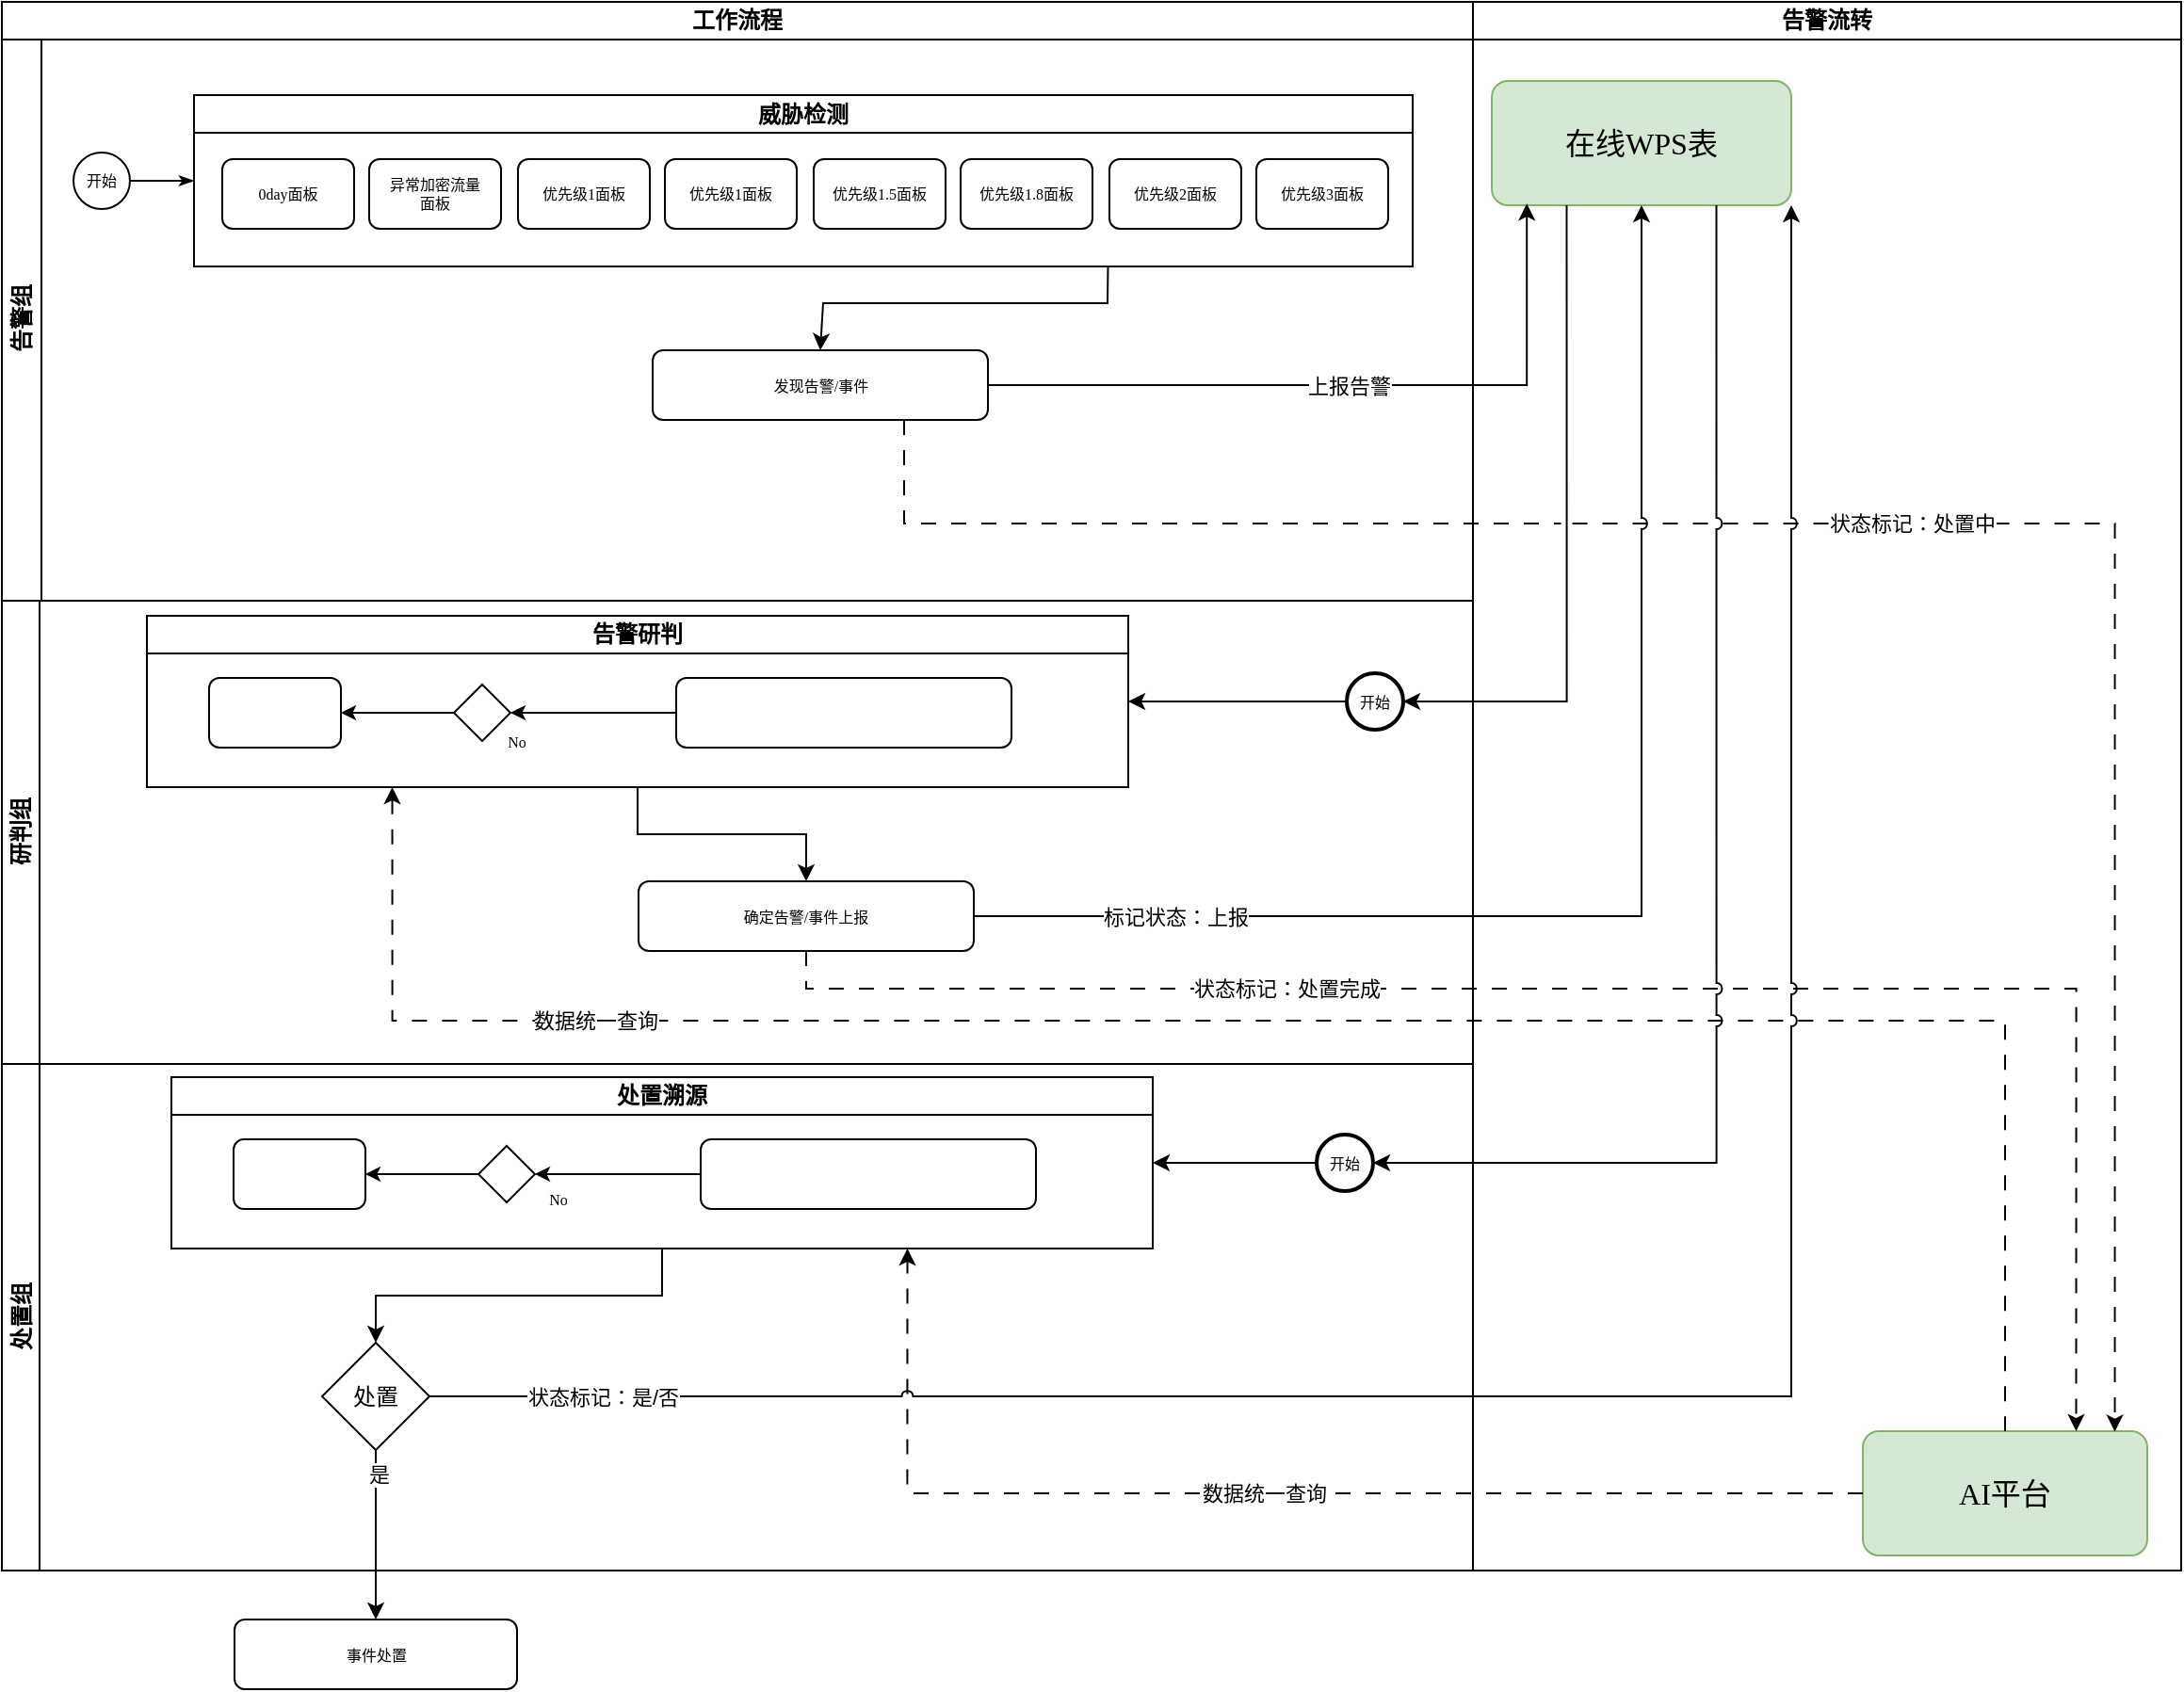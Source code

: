 <mxfile version="28.1.0">
  <diagram name="第 1 页" id="od3_4CFb0FXrZowHQ2j-">
    <mxGraphModel dx="-302" dy="121" grid="0" gridSize="10" guides="1" tooltips="1" connect="1" arrows="1" fold="1" page="0" pageScale="1" pageWidth="827" pageHeight="1169" math="1" shadow="0">
      <root>
        <mxCell id="0" />
        <mxCell id="1" parent="0" />
        <mxCell id="OmSPqTP4PVTNuQ_WRpXy-68" value="&lt;font&gt;工作流程&lt;/font&gt;" style="swimlane;childLayout=stackLayout;horizontal=1;startSize=20;horizontalStack=0;rounded=0;shadow=0;labelBackgroundColor=none;strokeWidth=1;fontFamily=Verdana;fontSize=12;align=center;movable=1;resizable=1;rotatable=1;deletable=1;editable=1;locked=0;connectable=1;textDirection=ltr;spacing=2;html=1;whiteSpace=wrap;" parent="1" vertex="1">
          <mxGeometry x="1289" y="631" width="781" height="833" as="geometry">
            <mxRectangle x="1289" y="631" width="54" height="22" as="alternateBounds" />
          </mxGeometry>
        </mxCell>
        <mxCell id="OmSPqTP4PVTNuQ_WRpXy-69" value="告警组" style="swimlane;html=1;startSize=21;horizontal=0;movable=1;resizable=1;rotatable=1;deletable=1;editable=1;locked=0;connectable=1;" parent="OmSPqTP4PVTNuQ_WRpXy-68" vertex="1">
          <mxGeometry y="20" width="781" height="298" as="geometry">
            <mxRectangle y="20" width="680" height="26" as="alternateBounds" />
          </mxGeometry>
        </mxCell>
        <mxCell id="OmSPqTP4PVTNuQ_WRpXy-70" style="edgeStyle=orthogonalEdgeStyle;rounded=0;html=1;labelBackgroundColor=none;startArrow=none;startFill=0;startSize=5;endArrow=classicThin;endFill=1;endSize=5;jettySize=auto;orthogonalLoop=1;strokeWidth=1;fontFamily=Verdana;fontSize=8;movable=1;resizable=1;rotatable=1;deletable=1;editable=1;locked=0;connectable=1;entryX=0;entryY=0.5;entryDx=0;entryDy=0;" parent="OmSPqTP4PVTNuQ_WRpXy-69" source="OmSPqTP4PVTNuQ_WRpXy-71" target="OmSPqTP4PVTNuQ_WRpXy-118" edge="1">
          <mxGeometry relative="1" as="geometry">
            <mxPoint x="105" y="73" as="targetPoint" />
          </mxGeometry>
        </mxCell>
        <mxCell id="OmSPqTP4PVTNuQ_WRpXy-71" value="开始" style="ellipse;whiteSpace=wrap;html=1;rounded=0;shadow=0;labelBackgroundColor=none;strokeWidth=1;fontFamily=Verdana;fontSize=8;align=center;movable=1;resizable=1;rotatable=1;deletable=1;editable=1;locked=0;connectable=1;" parent="OmSPqTP4PVTNuQ_WRpXy-69" vertex="1">
          <mxGeometry x="38" y="60" width="30" height="30" as="geometry" />
        </mxCell>
        <mxCell id="OmSPqTP4PVTNuQ_WRpXy-118" value="&lt;b style=&quot;font-family: Verdana;&quot;&gt;威胁检测&lt;/b&gt;" style="swimlane;whiteSpace=wrap;html=1;startSize=20;" parent="OmSPqTP4PVTNuQ_WRpXy-69" vertex="1">
          <mxGeometry x="102" y="29.5" width="647" height="91" as="geometry" />
        </mxCell>
        <mxCell id="OmSPqTP4PVTNuQ_WRpXy-119" value="" style="group" parent="OmSPqTP4PVTNuQ_WRpXy-118" vertex="1" connectable="0">
          <mxGeometry x="15" y="34" width="619" height="37" as="geometry" />
        </mxCell>
        <mxCell id="OmSPqTP4PVTNuQ_WRpXy-109" value="优先级3面板" style="rounded=1;whiteSpace=wrap;html=1;shadow=0;labelBackgroundColor=none;strokeWidth=1;fontFamily=Verdana;fontSize=8;align=center;movable=1;resizable=1;rotatable=1;deletable=1;editable=1;locked=0;connectable=1;" parent="OmSPqTP4PVTNuQ_WRpXy-119" vertex="1">
          <mxGeometry x="549" width="70" height="37" as="geometry" />
        </mxCell>
        <mxCell id="OmSPqTP4PVTNuQ_WRpXy-108" value="优先级2面板" style="rounded=1;whiteSpace=wrap;html=1;shadow=0;labelBackgroundColor=none;strokeWidth=1;fontFamily=Verdana;fontSize=8;align=center;movable=1;resizable=1;rotatable=1;deletable=1;editable=1;locked=0;connectable=1;" parent="OmSPqTP4PVTNuQ_WRpXy-119" vertex="1">
          <mxGeometry x="471" width="70" height="37" as="geometry" />
        </mxCell>
        <mxCell id="OmSPqTP4PVTNuQ_WRpXy-107" value="优先级1.8面板" style="rounded=1;whiteSpace=wrap;html=1;shadow=0;labelBackgroundColor=none;strokeWidth=1;fontFamily=Verdana;fontSize=8;align=center;movable=1;resizable=1;rotatable=1;deletable=1;editable=1;locked=0;connectable=1;" parent="OmSPqTP4PVTNuQ_WRpXy-119" vertex="1">
          <mxGeometry x="392" width="70" height="37" as="geometry" />
        </mxCell>
        <mxCell id="OmSPqTP4PVTNuQ_WRpXy-106" value="优先级1.5面板" style="rounded=1;whiteSpace=wrap;html=1;shadow=0;labelBackgroundColor=none;strokeWidth=1;fontFamily=Verdana;fontSize=8;align=center;movable=1;resizable=1;rotatable=1;deletable=1;editable=1;locked=0;connectable=1;" parent="OmSPqTP4PVTNuQ_WRpXy-119" vertex="1">
          <mxGeometry x="314" width="70" height="37" as="geometry" />
        </mxCell>
        <mxCell id="OmSPqTP4PVTNuQ_WRpXy-105" value="优先级1面板" style="rounded=1;whiteSpace=wrap;html=1;shadow=0;labelBackgroundColor=none;strokeWidth=1;fontFamily=Verdana;fontSize=8;align=center;movable=1;resizable=1;rotatable=1;deletable=1;editable=1;locked=0;connectable=1;" parent="OmSPqTP4PVTNuQ_WRpXy-119" vertex="1">
          <mxGeometry x="235" width="70" height="37" as="geometry" />
        </mxCell>
        <mxCell id="OmSPqTP4PVTNuQ_WRpXy-103" value="优先级1面板" style="rounded=1;whiteSpace=wrap;html=1;shadow=0;labelBackgroundColor=none;strokeWidth=1;fontFamily=Verdana;fontSize=8;align=center;movable=1;resizable=1;rotatable=1;deletable=1;editable=1;locked=0;connectable=1;" parent="OmSPqTP4PVTNuQ_WRpXy-119" vertex="1">
          <mxGeometry x="157" width="70" height="37" as="geometry" />
        </mxCell>
        <mxCell id="OmSPqTP4PVTNuQ_WRpXy-102" value="异常加密流量&lt;div&gt;面板&lt;/div&gt;" style="rounded=1;whiteSpace=wrap;html=1;shadow=0;labelBackgroundColor=none;strokeWidth=1;fontFamily=Verdana;fontSize=8;align=center;movable=1;resizable=1;rotatable=1;deletable=1;editable=1;locked=0;connectable=1;" parent="OmSPqTP4PVTNuQ_WRpXy-119" vertex="1">
          <mxGeometry x="78" width="70" height="37" as="geometry" />
        </mxCell>
        <mxCell id="OmSPqTP4PVTNuQ_WRpXy-101" value="0day面板" style="rounded=1;whiteSpace=wrap;html=1;shadow=0;labelBackgroundColor=none;strokeWidth=1;fontFamily=Verdana;fontSize=8;align=center;movable=1;resizable=1;rotatable=1;deletable=1;editable=1;locked=0;connectable=1;" parent="OmSPqTP4PVTNuQ_WRpXy-119" vertex="1">
          <mxGeometry width="70" height="37" as="geometry" />
        </mxCell>
        <mxCell id="OmSPqTP4PVTNuQ_WRpXy-122" value="发现告警/事件" style="rounded=1;whiteSpace=wrap;html=1;shadow=0;labelBackgroundColor=none;strokeWidth=1;fontFamily=Verdana;fontSize=8;align=center;movable=1;resizable=1;rotatable=1;deletable=1;editable=1;locked=0;connectable=1;" parent="OmSPqTP4PVTNuQ_WRpXy-69" vertex="1">
          <mxGeometry x="345.5" y="165" width="178" height="37" as="geometry" />
        </mxCell>
        <mxCell id="OmSPqTP4PVTNuQ_WRpXy-123" value="" style="edgeStyle=none;orthogonalLoop=1;jettySize=auto;html=1;rounded=0;entryX=0.5;entryY=0;entryDx=0;entryDy=0;exitX=0.75;exitY=1;exitDx=0;exitDy=0;" parent="OmSPqTP4PVTNuQ_WRpXy-69" source="OmSPqTP4PVTNuQ_WRpXy-118" target="OmSPqTP4PVTNuQ_WRpXy-122" edge="1">
          <mxGeometry width="80" relative="1" as="geometry">
            <mxPoint x="596" y="117" as="sourcePoint" />
            <mxPoint x="522.818" y="221.909" as="targetPoint" />
            <Array as="points">
              <mxPoint x="587" y="140" />
              <mxPoint x="436" y="140" />
            </Array>
          </mxGeometry>
        </mxCell>
        <mxCell id="OmSPqTP4PVTNuQ_WRpXy-81" value="研判组" style="swimlane;html=1;startSize=20;horizontal=0;movable=1;resizable=1;rotatable=1;deletable=1;editable=1;locked=0;connectable=1;" parent="OmSPqTP4PVTNuQ_WRpXy-68" vertex="1">
          <mxGeometry y="318" width="781" height="246" as="geometry" />
        </mxCell>
        <mxCell id="OmSPqTP4PVTNuQ_WRpXy-144" style="edgeStyle=orthogonalEdgeStyle;rounded=0;orthogonalLoop=1;jettySize=auto;html=1;entryX=1;entryY=0.5;entryDx=0;entryDy=0;" parent="OmSPqTP4PVTNuQ_WRpXy-81" source="OmSPqTP4PVTNuQ_WRpXy-75" target="OmSPqTP4PVTNuQ_WRpXy-129" edge="1">
          <mxGeometry relative="1" as="geometry" />
        </mxCell>
        <mxCell id="OmSPqTP4PVTNuQ_WRpXy-75" value="开始" style="ellipse;whiteSpace=wrap;html=1;rounded=0;shadow=0;labelBackgroundColor=none;strokeWidth=2;fontFamily=Verdana;fontSize=8;align=center;movable=1;resizable=1;rotatable=1;deletable=1;editable=1;locked=0;connectable=1;" parent="OmSPqTP4PVTNuQ_WRpXy-81" vertex="1">
          <mxGeometry x="714" y="38.5" width="30" height="30" as="geometry" />
        </mxCell>
        <mxCell id="OmSPqTP4PVTNuQ_WRpXy-146" style="edgeStyle=orthogonalEdgeStyle;rounded=0;orthogonalLoop=1;jettySize=auto;html=1;entryX=0.5;entryY=0;entryDx=0;entryDy=0;" parent="OmSPqTP4PVTNuQ_WRpXy-81" source="OmSPqTP4PVTNuQ_WRpXy-129" target="OmSPqTP4PVTNuQ_WRpXy-145" edge="1">
          <mxGeometry relative="1" as="geometry" />
        </mxCell>
        <mxCell id="OmSPqTP4PVTNuQ_WRpXy-129" value="&lt;font face=&quot;Verdana&quot;&gt;告警研判&lt;/font&gt;" style="swimlane;whiteSpace=wrap;html=1;startSize=20;" parent="OmSPqTP4PVTNuQ_WRpXy-81" vertex="1">
          <mxGeometry x="77" y="8" width="521" height="91" as="geometry" />
        </mxCell>
        <mxCell id="OmSPqTP4PVTNuQ_WRpXy-139" style="edgeStyle=orthogonalEdgeStyle;rounded=0;html=1;labelBackgroundColor=none;startArrow=classic;startFill=1;startSize=5;endArrow=none;endFill=0;endSize=5;jettySize=auto;orthogonalLoop=1;strokeWidth=1;fontFamily=Verdana;fontSize=8;movable=1;resizable=1;rotatable=1;deletable=1;editable=1;locked=0;connectable=1;" parent="OmSPqTP4PVTNuQ_WRpXy-129" source="OmSPqTP4PVTNuQ_WRpXy-140" target="OmSPqTP4PVTNuQ_WRpXy-141" edge="1">
          <mxGeometry relative="1" as="geometry" />
        </mxCell>
        <mxCell id="OmSPqTP4PVTNuQ_WRpXy-140" value="" style="rounded=1;whiteSpace=wrap;html=1;shadow=0;labelBackgroundColor=none;strokeWidth=1;fontFamily=Verdana;fontSize=8;align=center;movable=1;resizable=1;rotatable=1;deletable=1;editable=1;locked=0;connectable=1;" parent="OmSPqTP4PVTNuQ_WRpXy-129" vertex="1">
          <mxGeometry x="33" y="33" width="70" height="37" as="geometry" />
        </mxCell>
        <mxCell id="OmSPqTP4PVTNuQ_WRpXy-141" value="" style="strokeWidth=1;html=1;shape=mxgraph.flowchart.decision;whiteSpace=wrap;rounded=1;shadow=0;labelBackgroundColor=none;fontFamily=Verdana;fontSize=8;align=center;movable=1;resizable=1;rotatable=1;deletable=1;editable=1;locked=0;connectable=1;" parent="OmSPqTP4PVTNuQ_WRpXy-129" vertex="1">
          <mxGeometry x="163" y="36.5" width="30" height="30" as="geometry" />
        </mxCell>
        <mxCell id="OmSPqTP4PVTNuQ_WRpXy-142" value="" style="rounded=1;whiteSpace=wrap;html=1;shadow=0;labelBackgroundColor=none;strokeWidth=1;fontFamily=Verdana;fontSize=8;align=center;movable=1;resizable=1;rotatable=1;deletable=1;editable=1;locked=0;connectable=1;" parent="OmSPqTP4PVTNuQ_WRpXy-129" vertex="1">
          <mxGeometry x="281" y="33" width="178" height="37" as="geometry" />
        </mxCell>
        <mxCell id="OmSPqTP4PVTNuQ_WRpXy-143" value="No" style="edgeStyle=orthogonalEdgeStyle;rounded=0;html=1;labelBackgroundColor=none;startArrow=classic;startFill=1;startSize=5;endArrow=none;endFill=0;endSize=5;jettySize=auto;orthogonalLoop=1;strokeWidth=1;fontFamily=Verdana;fontSize=8;movable=1;resizable=1;rotatable=1;deletable=1;editable=1;locked=0;connectable=1;" parent="OmSPqTP4PVTNuQ_WRpXy-129" source="OmSPqTP4PVTNuQ_WRpXy-141" target="OmSPqTP4PVTNuQ_WRpXy-142" edge="1">
          <mxGeometry x="-0.936" y="-15" relative="1" as="geometry">
            <mxPoint as="offset" />
          </mxGeometry>
        </mxCell>
        <mxCell id="OmSPqTP4PVTNuQ_WRpXy-145" value="确定告警/事件上报" style="rounded=1;whiteSpace=wrap;html=1;shadow=0;labelBackgroundColor=none;strokeWidth=1;fontFamily=Verdana;fontSize=8;align=center;movable=1;resizable=1;rotatable=1;deletable=1;editable=1;locked=0;connectable=1;" parent="OmSPqTP4PVTNuQ_WRpXy-81" vertex="1">
          <mxGeometry x="338" y="149" width="178" height="37" as="geometry" />
        </mxCell>
        <mxCell id="OmSPqTP4PVTNuQ_WRpXy-85" value="处置组" style="swimlane;html=1;startSize=20;horizontal=0;movable=1;resizable=1;rotatable=1;deletable=1;editable=1;locked=0;connectable=1;" parent="OmSPqTP4PVTNuQ_WRpXy-68" vertex="1">
          <mxGeometry y="564" width="781" height="269" as="geometry" />
        </mxCell>
        <mxCell id="OmSPqTP4PVTNuQ_WRpXy-148" value="开始" style="ellipse;whiteSpace=wrap;html=1;rounded=0;shadow=0;labelBackgroundColor=none;strokeWidth=2;fontFamily=Verdana;fontSize=8;align=center;movable=1;resizable=1;rotatable=1;deletable=1;editable=1;locked=0;connectable=1;" parent="OmSPqTP4PVTNuQ_WRpXy-85" vertex="1">
          <mxGeometry x="698" y="37.5" width="30" height="30" as="geometry" />
        </mxCell>
        <mxCell id="OmSPqTP4PVTNuQ_WRpXy-164" style="edgeStyle=orthogonalEdgeStyle;rounded=0;orthogonalLoop=1;jettySize=auto;html=1;entryX=0.5;entryY=0;entryDx=0;entryDy=0;" parent="OmSPqTP4PVTNuQ_WRpXy-85" source="OmSPqTP4PVTNuQ_WRpXy-153" target="OmSPqTP4PVTNuQ_WRpXy-161" edge="1">
          <mxGeometry relative="1" as="geometry" />
        </mxCell>
        <mxCell id="OmSPqTP4PVTNuQ_WRpXy-153" value="&lt;font face=&quot;Verdana&quot;&gt;处置溯源&lt;/font&gt;" style="swimlane;whiteSpace=wrap;html=1;startSize=20;" parent="OmSPqTP4PVTNuQ_WRpXy-85" vertex="1">
          <mxGeometry x="90" y="7" width="521" height="91" as="geometry" />
        </mxCell>
        <mxCell id="OmSPqTP4PVTNuQ_WRpXy-154" style="edgeStyle=orthogonalEdgeStyle;rounded=0;html=1;labelBackgroundColor=none;startArrow=classic;startFill=1;startSize=5;endArrow=none;endFill=0;endSize=5;jettySize=auto;orthogonalLoop=1;strokeWidth=1;fontFamily=Verdana;fontSize=8;movable=1;resizable=1;rotatable=1;deletable=1;editable=1;locked=0;connectable=1;" parent="OmSPqTP4PVTNuQ_WRpXy-153" source="OmSPqTP4PVTNuQ_WRpXy-155" target="OmSPqTP4PVTNuQ_WRpXy-156" edge="1">
          <mxGeometry relative="1" as="geometry" />
        </mxCell>
        <mxCell id="OmSPqTP4PVTNuQ_WRpXy-155" value="" style="rounded=1;whiteSpace=wrap;html=1;shadow=0;labelBackgroundColor=none;strokeWidth=1;fontFamily=Verdana;fontSize=8;align=center;movable=1;resizable=1;rotatable=1;deletable=1;editable=1;locked=0;connectable=1;" parent="OmSPqTP4PVTNuQ_WRpXy-153" vertex="1">
          <mxGeometry x="33" y="33" width="70" height="37" as="geometry" />
        </mxCell>
        <mxCell id="OmSPqTP4PVTNuQ_WRpXy-156" value="" style="strokeWidth=1;html=1;shape=mxgraph.flowchart.decision;whiteSpace=wrap;rounded=1;shadow=0;labelBackgroundColor=none;fontFamily=Verdana;fontSize=8;align=center;movable=1;resizable=1;rotatable=1;deletable=1;editable=1;locked=0;connectable=1;" parent="OmSPqTP4PVTNuQ_WRpXy-153" vertex="1">
          <mxGeometry x="163" y="36.5" width="30" height="30" as="geometry" />
        </mxCell>
        <mxCell id="OmSPqTP4PVTNuQ_WRpXy-157" value="" style="rounded=1;whiteSpace=wrap;html=1;shadow=0;labelBackgroundColor=none;strokeWidth=1;fontFamily=Verdana;fontSize=8;align=center;movable=1;resizable=1;rotatable=1;deletable=1;editable=1;locked=0;connectable=1;" parent="OmSPqTP4PVTNuQ_WRpXy-153" vertex="1">
          <mxGeometry x="281" y="33" width="178" height="37" as="geometry" />
        </mxCell>
        <mxCell id="OmSPqTP4PVTNuQ_WRpXy-158" value="No" style="edgeStyle=orthogonalEdgeStyle;rounded=0;html=1;labelBackgroundColor=none;startArrow=classic;startFill=1;startSize=5;endArrow=none;endFill=0;endSize=5;jettySize=auto;orthogonalLoop=1;strokeWidth=1;fontFamily=Verdana;fontSize=8;movable=1;resizable=1;rotatable=1;deletable=1;editable=1;locked=0;connectable=1;" parent="OmSPqTP4PVTNuQ_WRpXy-153" source="OmSPqTP4PVTNuQ_WRpXy-156" target="OmSPqTP4PVTNuQ_WRpXy-157" edge="1">
          <mxGeometry x="-0.727" y="-12" relative="1" as="geometry">
            <mxPoint y="1" as="offset" />
          </mxGeometry>
        </mxCell>
        <mxCell id="OmSPqTP4PVTNuQ_WRpXy-151" style="edgeStyle=orthogonalEdgeStyle;rounded=0;orthogonalLoop=1;jettySize=auto;html=1;entryX=1;entryY=0.5;entryDx=0;entryDy=0;" parent="OmSPqTP4PVTNuQ_WRpXy-85" source="OmSPqTP4PVTNuQ_WRpXy-148" target="OmSPqTP4PVTNuQ_WRpXy-153" edge="1">
          <mxGeometry relative="1" as="geometry" />
        </mxCell>
        <mxCell id="OmSPqTP4PVTNuQ_WRpXy-161" value="处置" style="rhombus;whiteSpace=wrap;html=1;" parent="OmSPqTP4PVTNuQ_WRpXy-85" vertex="1">
          <mxGeometry x="170" y="148" width="57" height="57" as="geometry" />
        </mxCell>
        <mxCell id="OmSPqTP4PVTNuQ_WRpXy-124" value="告警流转" style="swimlane;whiteSpace=wrap;html=1;startSize=20;" parent="1" vertex="1">
          <mxGeometry x="2070" y="631" width="376" height="833" as="geometry" />
        </mxCell>
        <mxCell id="OmSPqTP4PVTNuQ_WRpXy-77" value="&lt;font&gt;在线WPS表&lt;/font&gt;" style="rounded=1;whiteSpace=wrap;html=1;shadow=0;labelBackgroundColor=none;strokeWidth=1;fontFamily=Verdana;fontSize=16;align=center;movable=1;resizable=1;rotatable=1;deletable=1;editable=1;locked=0;connectable=1;arcSize=13;spacing=2;horizontal=1;fillColor=#d5e8d4;strokeColor=#82b366;" parent="OmSPqTP4PVTNuQ_WRpXy-124" vertex="1">
          <mxGeometry x="10" y="42" width="159" height="66" as="geometry" />
        </mxCell>
        <mxCell id="OmSPqTP4PVTNuQ_WRpXy-127" value="AI平台" style="rounded=1;whiteSpace=wrap;html=1;shadow=0;labelBackgroundColor=none;strokeWidth=1;fontFamily=Verdana;fontSize=16;align=center;movable=1;resizable=1;rotatable=1;deletable=1;editable=1;locked=0;connectable=1;arcSize=13;spacing=2;horizontal=1;fillColor=#d5e8d4;strokeColor=#82b366;" parent="OmSPqTP4PVTNuQ_WRpXy-124" vertex="1">
          <mxGeometry x="207" y="759" width="151" height="66" as="geometry" />
        </mxCell>
        <mxCell id="OmSPqTP4PVTNuQ_WRpXy-125" value="上报告警" style="edgeStyle=orthogonalEdgeStyle;rounded=0;orthogonalLoop=1;jettySize=auto;html=1;entryX=0.117;entryY=0.986;entryDx=0;entryDy=0;entryPerimeter=0;" parent="1" source="OmSPqTP4PVTNuQ_WRpXy-122" target="OmSPqTP4PVTNuQ_WRpXy-77" edge="1">
          <mxGeometry relative="1" as="geometry">
            <mxPoint x="2122" y="881" as="targetPoint" />
          </mxGeometry>
        </mxCell>
        <mxCell id="OmSPqTP4PVTNuQ_WRpXy-126" style="edgeStyle=orthogonalEdgeStyle;rounded=0;orthogonalLoop=1;jettySize=auto;html=1;endArrow=none;endFill=0;startArrow=classic;startFill=1;entryX=0.25;entryY=1;entryDx=0;entryDy=0;jumpStyle=arc;" parent="1" source="OmSPqTP4PVTNuQ_WRpXy-75" target="OmSPqTP4PVTNuQ_WRpXy-77" edge="1">
          <mxGeometry relative="1" as="geometry">
            <mxPoint x="2193" y="740" as="targetPoint" />
          </mxGeometry>
        </mxCell>
        <mxCell id="OmSPqTP4PVTNuQ_WRpXy-128" value="状态标记：处置中" style="edgeStyle=orthogonalEdgeStyle;rounded=0;orthogonalLoop=1;jettySize=auto;html=1;exitX=0.75;exitY=1;exitDx=0;exitDy=0;dashed=1;dashPattern=8 8;entryX=0.886;entryY=0.004;entryDx=0;entryDy=0;entryPerimeter=0;jumpStyle=gap;" parent="1" source="OmSPqTP4PVTNuQ_WRpXy-122" target="OmSPqTP4PVTNuQ_WRpXy-127" edge="1">
          <mxGeometry relative="1" as="geometry">
            <Array as="points">
              <mxPoint x="1768" y="908" />
              <mxPoint x="2411" y="908" />
            </Array>
            <mxPoint x="2432" y="1272" as="targetPoint" />
          </mxGeometry>
        </mxCell>
        <mxCell id="OmSPqTP4PVTNuQ_WRpXy-147" value="标记状态：上报" style="edgeStyle=orthogonalEdgeStyle;rounded=0;orthogonalLoop=1;jettySize=auto;html=1;entryX=0.5;entryY=1;entryDx=0;entryDy=0;jumpStyle=arc;" parent="1" source="OmSPqTP4PVTNuQ_WRpXy-145" target="OmSPqTP4PVTNuQ_WRpXy-77" edge="1">
          <mxGeometry x="-0.708" relative="1" as="geometry">
            <mxPoint as="offset" />
          </mxGeometry>
        </mxCell>
        <mxCell id="OmSPqTP4PVTNuQ_WRpXy-152" value="数据统一查询" style="edgeStyle=orthogonalEdgeStyle;rounded=0;orthogonalLoop=1;jettySize=auto;html=1;entryX=0.5;entryY=0;entryDx=0;entryDy=0;dashed=1;dashPattern=8 8;exitX=0.25;exitY=1;exitDx=0;exitDy=0;endArrow=none;endFill=0;startArrow=classic;startFill=1;jumpStyle=arc;" parent="1" source="OmSPqTP4PVTNuQ_WRpXy-129" target="OmSPqTP4PVTNuQ_WRpXy-127" edge="1">
          <mxGeometry x="-0.614" relative="1" as="geometry">
            <mxPoint x="1490" y="1043" as="sourcePoint" />
            <Array as="points">
              <mxPoint x="1496" y="1172" />
              <mxPoint x="2353" y="1172" />
            </Array>
            <mxPoint as="offset" />
          </mxGeometry>
        </mxCell>
        <mxCell id="OmSPqTP4PVTNuQ_WRpXy-159" value="状态标记：处置完成" style="edgeStyle=orthogonalEdgeStyle;rounded=0;orthogonalLoop=1;jettySize=auto;html=1;entryX=0.75;entryY=0;entryDx=0;entryDy=0;exitX=0.5;exitY=1;exitDx=0;exitDy=0;dashed=1;dashPattern=8 8;jumpStyle=arc;" parent="1" source="OmSPqTP4PVTNuQ_WRpXy-145" target="OmSPqTP4PVTNuQ_WRpXy-127" edge="1">
          <mxGeometry x="-0.406" relative="1" as="geometry">
            <Array as="points">
              <mxPoint x="1716" y="1155" />
              <mxPoint x="2390" y="1155" />
            </Array>
            <mxPoint x="-1" as="offset" />
          </mxGeometry>
        </mxCell>
        <mxCell id="OmSPqTP4PVTNuQ_WRpXy-150" style="edgeStyle=orthogonalEdgeStyle;rounded=0;orthogonalLoop=1;jettySize=auto;html=1;entryX=0.75;entryY=1;entryDx=0;entryDy=0;startArrow=classic;startFill=1;endArrow=none;endFill=0;jumpStyle=arc;" parent="1" source="OmSPqTP4PVTNuQ_WRpXy-148" target="OmSPqTP4PVTNuQ_WRpXy-77" edge="1">
          <mxGeometry relative="1" as="geometry" />
        </mxCell>
        <mxCell id="OmSPqTP4PVTNuQ_WRpXy-160" value="事件处置" style="rounded=1;whiteSpace=wrap;html=1;shadow=0;labelBackgroundColor=none;strokeWidth=1;fontFamily=Verdana;fontSize=8;align=center;movable=1;resizable=1;rotatable=1;deletable=1;editable=1;locked=0;connectable=1;" parent="1" vertex="1">
          <mxGeometry x="1412.5" y="1490" width="150" height="37" as="geometry" />
        </mxCell>
        <mxCell id="OmSPqTP4PVTNuQ_WRpXy-162" value="是" style="edgeStyle=orthogonalEdgeStyle;rounded=0;orthogonalLoop=1;jettySize=auto;html=1;entryX=0.5;entryY=0;entryDx=0;entryDy=0;" parent="1" source="OmSPqTP4PVTNuQ_WRpXy-161" target="OmSPqTP4PVTNuQ_WRpXy-160" edge="1">
          <mxGeometry x="-0.711" y="1" relative="1" as="geometry">
            <mxPoint as="offset" />
          </mxGeometry>
        </mxCell>
        <mxCell id="OmSPqTP4PVTNuQ_WRpXy-169" value="数据统一查询" style="edgeStyle=orthogonalEdgeStyle;rounded=0;orthogonalLoop=1;jettySize=auto;html=1;entryX=0.75;entryY=1;entryDx=0;entryDy=0;dashed=1;dashPattern=8 8;jumpStyle=arc;" parent="1" source="OmSPqTP4PVTNuQ_WRpXy-127" target="OmSPqTP4PVTNuQ_WRpXy-153" edge="1">
          <mxGeometry relative="1" as="geometry" />
        </mxCell>
        <mxCell id="OmSPqTP4PVTNuQ_WRpXy-163" value="状态标记：是/否" style="edgeStyle=orthogonalEdgeStyle;rounded=0;orthogonalLoop=1;jettySize=auto;html=1;entryX=1;entryY=1;entryDx=0;entryDy=0;jumpStyle=arc;" parent="1" source="OmSPqTP4PVTNuQ_WRpXy-161" target="OmSPqTP4PVTNuQ_WRpXy-77" edge="1">
          <mxGeometry x="-0.864" relative="1" as="geometry">
            <mxPoint as="offset" />
          </mxGeometry>
        </mxCell>
      </root>
    </mxGraphModel>
  </diagram>
</mxfile>
